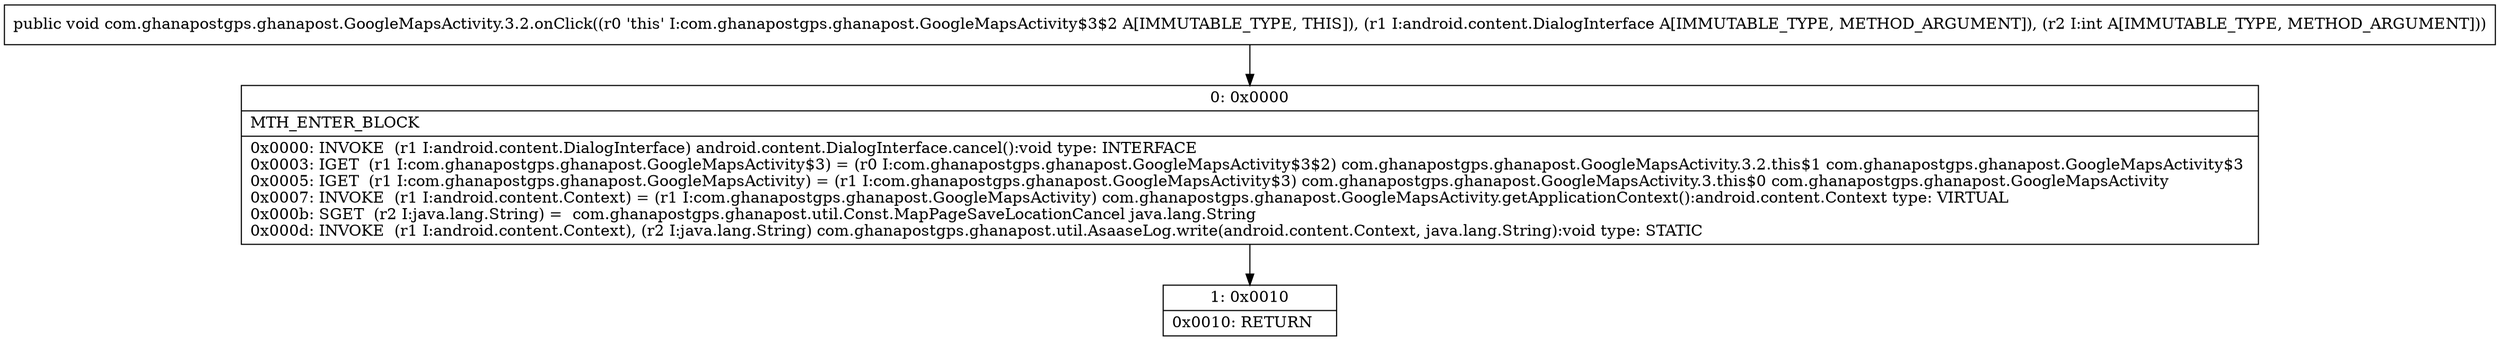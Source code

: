 digraph "CFG forcom.ghanapostgps.ghanapost.GoogleMapsActivity.3.2.onClick(Landroid\/content\/DialogInterface;I)V" {
Node_0 [shape=record,label="{0\:\ 0x0000|MTH_ENTER_BLOCK\l|0x0000: INVOKE  (r1 I:android.content.DialogInterface) android.content.DialogInterface.cancel():void type: INTERFACE \l0x0003: IGET  (r1 I:com.ghanapostgps.ghanapost.GoogleMapsActivity$3) = (r0 I:com.ghanapostgps.ghanapost.GoogleMapsActivity$3$2) com.ghanapostgps.ghanapost.GoogleMapsActivity.3.2.this$1 com.ghanapostgps.ghanapost.GoogleMapsActivity$3 \l0x0005: IGET  (r1 I:com.ghanapostgps.ghanapost.GoogleMapsActivity) = (r1 I:com.ghanapostgps.ghanapost.GoogleMapsActivity$3) com.ghanapostgps.ghanapost.GoogleMapsActivity.3.this$0 com.ghanapostgps.ghanapost.GoogleMapsActivity \l0x0007: INVOKE  (r1 I:android.content.Context) = (r1 I:com.ghanapostgps.ghanapost.GoogleMapsActivity) com.ghanapostgps.ghanapost.GoogleMapsActivity.getApplicationContext():android.content.Context type: VIRTUAL \l0x000b: SGET  (r2 I:java.lang.String) =  com.ghanapostgps.ghanapost.util.Const.MapPageSaveLocationCancel java.lang.String \l0x000d: INVOKE  (r1 I:android.content.Context), (r2 I:java.lang.String) com.ghanapostgps.ghanapost.util.AsaaseLog.write(android.content.Context, java.lang.String):void type: STATIC \l}"];
Node_1 [shape=record,label="{1\:\ 0x0010|0x0010: RETURN   \l}"];
MethodNode[shape=record,label="{public void com.ghanapostgps.ghanapost.GoogleMapsActivity.3.2.onClick((r0 'this' I:com.ghanapostgps.ghanapost.GoogleMapsActivity$3$2 A[IMMUTABLE_TYPE, THIS]), (r1 I:android.content.DialogInterface A[IMMUTABLE_TYPE, METHOD_ARGUMENT]), (r2 I:int A[IMMUTABLE_TYPE, METHOD_ARGUMENT])) }"];
MethodNode -> Node_0;
Node_0 -> Node_1;
}

